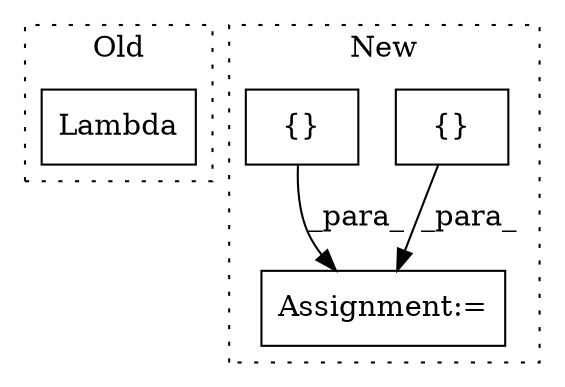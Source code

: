 digraph G {
subgraph cluster0 {
1 [label="Lambda" a="32" s="1958,1968" l="7,1" shape="box"];
label = "Old";
style="dotted";
}
subgraph cluster1 {
2 [label="{}" a="4" s="2248,2314" l="1,1" shape="box"];
3 [label="Assignment:=" a="7" s="2419" l="1" shape="box"];
4 [label="{}" a="4" s="2394,2402" l="1,1" shape="box"];
label = "New";
style="dotted";
}
2 -> 3 [label="_para_"];
4 -> 3 [label="_para_"];
}